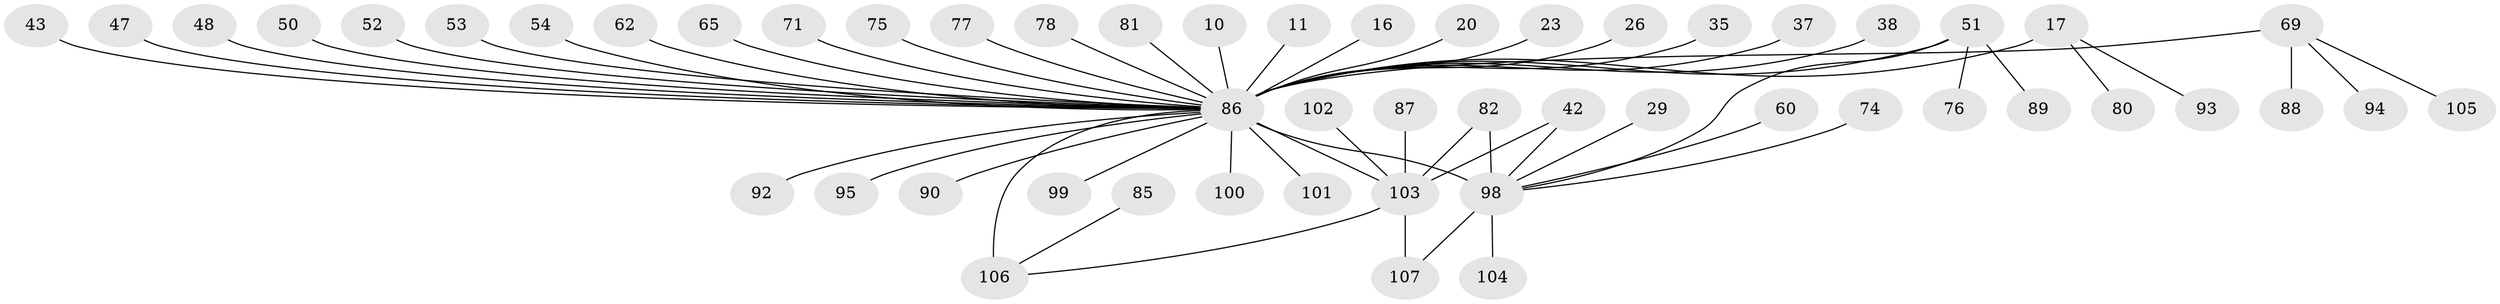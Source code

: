 // original degree distribution, {5: 0.06542056074766354, 8: 0.009345794392523364, 18: 0.009345794392523364, 19: 0.009345794392523364, 6: 0.037383177570093455, 12: 0.009345794392523364, 2: 0.22429906542056074, 3: 0.102803738317757, 11: 0.009345794392523364, 1: 0.4672897196261682, 4: 0.037383177570093455, 7: 0.009345794392523364, 9: 0.009345794392523364}
// Generated by graph-tools (version 1.1) at 2025/47/03/09/25 04:47:27]
// undirected, 53 vertices, 57 edges
graph export_dot {
graph [start="1"]
  node [color=gray90,style=filled];
  10;
  11;
  16;
  17;
  20;
  23;
  26 [super="+7"];
  29;
  35;
  37;
  38;
  42;
  43;
  47;
  48;
  50;
  51 [super="+5+19"];
  52;
  53 [super="+39"];
  54;
  60;
  62 [super="+61"];
  65;
  69 [super="+58"];
  71 [super="+24"];
  74;
  75;
  76;
  77;
  78;
  80;
  81;
  82 [super="+36"];
  85;
  86 [super="+79+63+68"];
  87;
  88;
  89;
  90;
  92 [super="+56"];
  93 [super="+73"];
  94;
  95;
  98 [super="+49+83+45+70+57"];
  99;
  100;
  101 [super="+91+97"];
  102 [super="+66"];
  103 [super="+55+84+32+67+72+96+59"];
  104;
  105;
  106 [super="+33+21"];
  107 [super="+64"];
  10 -- 86;
  11 -- 86;
  16 -- 86;
  17 -- 80;
  17 -- 86 [weight=3];
  17 -- 93;
  20 -- 86;
  23 -- 86;
  26 -- 86;
  29 -- 98;
  35 -- 86;
  37 -- 86;
  38 -- 86;
  42 -- 103;
  42 -- 98;
  43 -- 86;
  47 -- 86;
  48 -- 86;
  50 -- 86;
  51 -- 76;
  51 -- 89;
  51 -- 86 [weight=5];
  51 -- 98 [weight=2];
  52 -- 86;
  53 -- 86;
  54 -- 86;
  60 -- 98;
  62 -- 86 [weight=2];
  65 -- 86;
  69 -- 86 [weight=2];
  69 -- 88;
  69 -- 105;
  69 -- 94;
  71 -- 86;
  74 -- 98;
  75 -- 86;
  77 -- 86;
  78 -- 86;
  81 -- 86;
  82 -- 103;
  82 -- 98;
  85 -- 106;
  86 -- 106 [weight=7];
  86 -- 92 [weight=2];
  86 -- 90;
  86 -- 95;
  86 -- 98 [weight=11];
  86 -- 99;
  86 -- 103 [weight=6];
  86 -- 101 [weight=2];
  86 -- 100;
  87 -- 103;
  98 -- 104;
  98 -- 107;
  102 -- 103;
  103 -- 106;
  103 -- 107;
}

